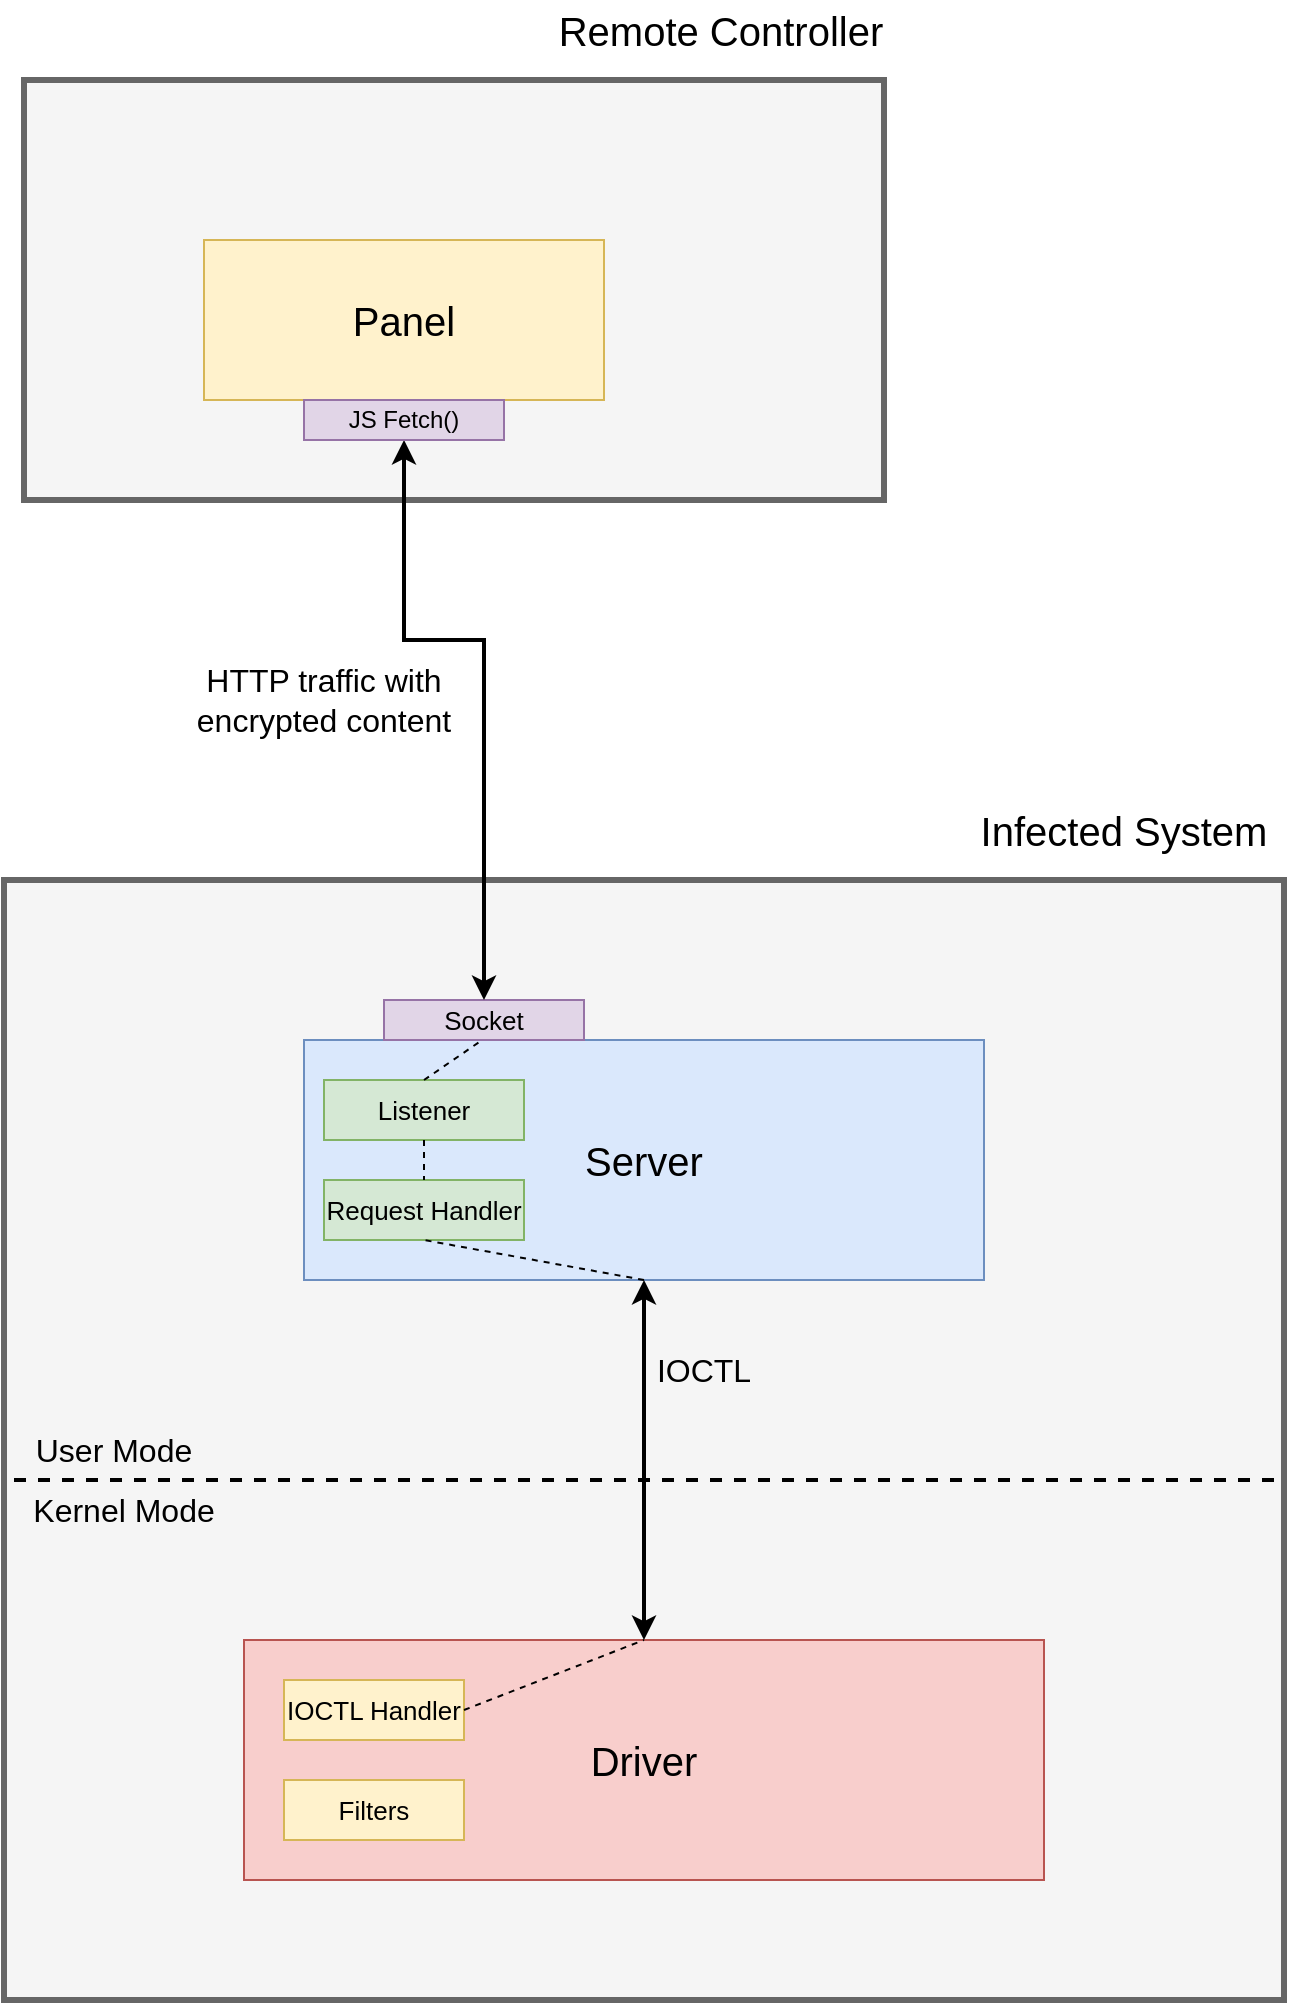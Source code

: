 <mxfile version="26.0.16">
  <diagram name="Page-1" id="k5dUX5pplOjQUhDboOMS">
    <mxGraphModel dx="1333" dy="1871" grid="1" gridSize="10" guides="1" tooltips="1" connect="1" arrows="1" fold="1" page="1" pageScale="1" pageWidth="850" pageHeight="1100" math="0" shadow="0">
      <root>
        <mxCell id="0" />
        <mxCell id="1" parent="0" />
        <mxCell id="G7iFXVLy7NBETYlN1xpA-8" value="" style="rounded=0;whiteSpace=wrap;html=1;fillColor=#f5f5f5;movable=1;resizable=1;rotatable=1;deletable=1;editable=1;locked=0;connectable=1;strokeWidth=3;fontColor=#333333;strokeColor=#666666;" vertex="1" parent="1">
          <mxGeometry x="80" y="-30" width="640" height="560" as="geometry" />
        </mxCell>
        <mxCell id="G7iFXVLy7NBETYlN1xpA-1" value="&lt;font style=&quot;font-size: 20px;&quot;&gt;Driver&lt;/font&gt;" style="rounded=0;whiteSpace=wrap;html=1;fillColor=#f8cecc;strokeColor=#b85450;" vertex="1" parent="1">
          <mxGeometry x="200" y="350" width="400" height="120" as="geometry" />
        </mxCell>
        <mxCell id="G7iFXVLy7NBETYlN1xpA-3" value="" style="endArrow=none;dashed=1;html=1;rounded=0;strokeWidth=2;" edge="1" parent="1">
          <mxGeometry width="50" height="50" relative="1" as="geometry">
            <mxPoint x="85" y="270" as="sourcePoint" />
            <mxPoint x="715" y="270" as="targetPoint" />
          </mxGeometry>
        </mxCell>
        <mxCell id="G7iFXVLy7NBETYlN1xpA-5" value="&lt;font style=&quot;font-size: 16px;&quot;&gt;Kernel Mode&lt;/font&gt;" style="text;html=1;align=center;verticalAlign=middle;whiteSpace=wrap;rounded=0;" vertex="1" parent="1">
          <mxGeometry x="90" y="270" width="100" height="30" as="geometry" />
        </mxCell>
        <mxCell id="G7iFXVLy7NBETYlN1xpA-7" value="&lt;font style=&quot;font-size: 16px;&quot;&gt;User Mode&lt;/font&gt;" style="text;html=1;align=center;verticalAlign=middle;whiteSpace=wrap;rounded=0;" vertex="1" parent="1">
          <mxGeometry x="85" y="240" width="100" height="30" as="geometry" />
        </mxCell>
        <mxCell id="G7iFXVLy7NBETYlN1xpA-12" value="&lt;font style=&quot;font-size: 20px;&quot;&gt;Server&lt;/font&gt;" style="rounded=0;whiteSpace=wrap;html=1;fillColor=#dae8fc;strokeColor=#6c8ebf;" vertex="1" parent="1">
          <mxGeometry x="230" y="50" width="340" height="120" as="geometry" />
        </mxCell>
        <mxCell id="G7iFXVLy7NBETYlN1xpA-13" value="&lt;font style=&quot;font-size: 13px;&quot;&gt;Socket&lt;/font&gt;" style="rounded=0;whiteSpace=wrap;html=1;fillColor=#e1d5e7;strokeColor=#9673a6;" vertex="1" parent="1">
          <mxGeometry x="270" y="30" width="100" height="20" as="geometry" />
        </mxCell>
        <mxCell id="G7iFXVLy7NBETYlN1xpA-14" value="" style="endArrow=classic;startArrow=classic;html=1;rounded=0;strokeWidth=2;exitX=0.5;exitY=0;exitDx=0;exitDy=0;" edge="1" parent="1" source="G7iFXVLy7NBETYlN1xpA-1">
          <mxGeometry width="50" height="50" relative="1" as="geometry">
            <mxPoint x="400" y="370" as="sourcePoint" />
            <mxPoint x="400" y="170" as="targetPoint" />
          </mxGeometry>
        </mxCell>
        <mxCell id="G7iFXVLy7NBETYlN1xpA-15" value="&lt;font style=&quot;font-size: 16px;&quot;&gt;IOCTL&lt;/font&gt;" style="text;html=1;align=center;verticalAlign=middle;whiteSpace=wrap;rounded=0;" vertex="1" parent="1">
          <mxGeometry x="400" y="200" width="60" height="30" as="geometry" />
        </mxCell>
        <mxCell id="G7iFXVLy7NBETYlN1xpA-18" value="&lt;font style=&quot;font-size: 13px;&quot;&gt;IOCTL Handler&lt;/font&gt;" style="rounded=0;whiteSpace=wrap;html=1;fillColor=#fff2cc;strokeColor=#d6b656;" vertex="1" parent="1">
          <mxGeometry x="220" y="370" width="90" height="30" as="geometry" />
        </mxCell>
        <mxCell id="G7iFXVLy7NBETYlN1xpA-19" value="&lt;font style=&quot;font-size: 13px;&quot;&gt;Filters&lt;/font&gt;" style="rounded=0;whiteSpace=wrap;html=1;fillColor=#fff2cc;strokeColor=#d6b656;" vertex="1" parent="1">
          <mxGeometry x="220" y="420" width="90" height="30" as="geometry" />
        </mxCell>
        <mxCell id="G7iFXVLy7NBETYlN1xpA-21" value="&lt;font style=&quot;font-size: 13px;&quot;&gt;Request Handler&lt;/font&gt;" style="rounded=0;whiteSpace=wrap;html=1;fillColor=#d5e8d4;strokeColor=#82b366;" vertex="1" parent="1">
          <mxGeometry x="240" y="120" width="100" height="30" as="geometry" />
        </mxCell>
        <mxCell id="G7iFXVLy7NBETYlN1xpA-24" value="&lt;font style=&quot;font-size: 13px;&quot;&gt;Listener&lt;/font&gt;" style="rounded=0;whiteSpace=wrap;html=1;fillColor=#d5e8d4;strokeColor=#82b366;" vertex="1" parent="1">
          <mxGeometry x="240" y="70" width="100" height="30" as="geometry" />
        </mxCell>
        <mxCell id="G7iFXVLy7NBETYlN1xpA-25" value="" style="endArrow=none;dashed=1;html=1;rounded=0;exitX=0.5;exitY=0;exitDx=0;exitDy=0;entryX=0.485;entryY=1.022;entryDx=0;entryDy=0;entryPerimeter=0;" edge="1" parent="1" source="G7iFXVLy7NBETYlN1xpA-24" target="G7iFXVLy7NBETYlN1xpA-13">
          <mxGeometry width="50" height="50" relative="1" as="geometry">
            <mxPoint x="270" y="100" as="sourcePoint" />
            <mxPoint x="320" y="50" as="targetPoint" />
          </mxGeometry>
        </mxCell>
        <mxCell id="G7iFXVLy7NBETYlN1xpA-28" value="" style="endArrow=none;dashed=1;html=1;rounded=0;entryX=0.5;entryY=0;entryDx=0;entryDy=0;exitX=1;exitY=0.5;exitDx=0;exitDy=0;" edge="1" parent="1" source="G7iFXVLy7NBETYlN1xpA-18" target="G7iFXVLy7NBETYlN1xpA-1">
          <mxGeometry width="50" height="50" relative="1" as="geometry">
            <mxPoint x="370" y="320" as="sourcePoint" />
            <mxPoint x="420" y="270" as="targetPoint" />
          </mxGeometry>
        </mxCell>
        <mxCell id="G7iFXVLy7NBETYlN1xpA-29" value="" style="endArrow=none;dashed=1;html=1;rounded=0;entryX=0.5;entryY=1;entryDx=0;entryDy=0;exitX=0.5;exitY=1;exitDx=0;exitDy=0;" edge="1" parent="1" source="G7iFXVLy7NBETYlN1xpA-12" target="G7iFXVLy7NBETYlN1xpA-21">
          <mxGeometry width="50" height="50" relative="1" as="geometry">
            <mxPoint x="370" y="230" as="sourcePoint" />
            <mxPoint x="420" y="180" as="targetPoint" />
          </mxGeometry>
        </mxCell>
        <mxCell id="G7iFXVLy7NBETYlN1xpA-30" value="" style="endArrow=none;dashed=1;html=1;rounded=0;" edge="1" parent="1" target="G7iFXVLy7NBETYlN1xpA-12">
          <mxGeometry width="50" height="50" relative="1" as="geometry">
            <mxPoint x="280" y="170" as="sourcePoint" />
            <mxPoint x="330" y="120" as="targetPoint" />
          </mxGeometry>
        </mxCell>
        <mxCell id="G7iFXVLy7NBETYlN1xpA-31" value="" style="endArrow=none;dashed=1;html=1;rounded=0;entryX=0.5;entryY=0;entryDx=0;entryDy=0;exitX=0.5;exitY=1;exitDx=0;exitDy=0;" edge="1" parent="1" source="G7iFXVLy7NBETYlN1xpA-24" target="G7iFXVLy7NBETYlN1xpA-21">
          <mxGeometry width="50" height="50" relative="1" as="geometry">
            <mxPoint x="300" y="200" as="sourcePoint" />
            <mxPoint x="350" y="150" as="targetPoint" />
          </mxGeometry>
        </mxCell>
        <mxCell id="G7iFXVLy7NBETYlN1xpA-33" value="&lt;font style=&quot;font-size: 20px;&quot;&gt;Infected System&lt;/font&gt;" style="text;html=1;align=center;verticalAlign=middle;whiteSpace=wrap;rounded=0;" vertex="1" parent="1">
          <mxGeometry x="560" y="-70" width="160" height="30" as="geometry" />
        </mxCell>
        <mxCell id="G7iFXVLy7NBETYlN1xpA-34" value="" style="rounded=0;whiteSpace=wrap;html=1;fillColor=#f5f5f5;strokeWidth=3;fontColor=#333333;strokeColor=#666666;" vertex="1" parent="1">
          <mxGeometry x="90" y="-430" width="430" height="210" as="geometry" />
        </mxCell>
        <mxCell id="G7iFXVLy7NBETYlN1xpA-37" value="&lt;font style=&quot;font-size: 20px;&quot;&gt;Remote Controller&lt;/font&gt;" style="text;html=1;align=center;verticalAlign=middle;whiteSpace=wrap;rounded=0;" vertex="1" parent="1">
          <mxGeometry x="350" y="-470" width="177" height="30" as="geometry" />
        </mxCell>
        <mxCell id="G7iFXVLy7NBETYlN1xpA-38" value="&lt;font style=&quot;font-size: 20px;&quot;&gt;Panel&lt;/font&gt;" style="rounded=0;whiteSpace=wrap;html=1;fillColor=#fff2cc;strokeColor=#d6b656;" vertex="1" parent="1">
          <mxGeometry x="180" y="-350" width="200" height="80" as="geometry" />
        </mxCell>
        <mxCell id="G7iFXVLy7NBETYlN1xpA-40" value="" style="endArrow=classic;startArrow=classic;html=1;rounded=0;strokeWidth=2;entryX=0.5;entryY=1;entryDx=0;entryDy=0;exitX=0.5;exitY=0;exitDx=0;exitDy=0;" edge="1" parent="1" source="G7iFXVLy7NBETYlN1xpA-13" target="G7iFXVLy7NBETYlN1xpA-43">
          <mxGeometry width="50" height="50" relative="1" as="geometry">
            <mxPoint x="320" y="50" as="sourcePoint" />
            <mxPoint x="280" y="-240" as="targetPoint" />
            <Array as="points">
              <mxPoint x="320" y="-150" />
              <mxPoint x="280" y="-150" />
            </Array>
          </mxGeometry>
        </mxCell>
        <mxCell id="G7iFXVLy7NBETYlN1xpA-41" value="&lt;font style=&quot;font-size: 16px;&quot;&gt;HTTP traffic with encrypted content&lt;/font&gt;" style="text;html=1;align=center;verticalAlign=middle;whiteSpace=wrap;rounded=0;" vertex="1" parent="1">
          <mxGeometry x="160" y="-150" width="160" height="60" as="geometry" />
        </mxCell>
        <mxCell id="G7iFXVLy7NBETYlN1xpA-43" value="JS Fetch()" style="rounded=0;whiteSpace=wrap;html=1;fillColor=#e1d5e7;strokeColor=#9673a6;" vertex="1" parent="1">
          <mxGeometry x="230" y="-270" width="100" height="20" as="geometry" />
        </mxCell>
      </root>
    </mxGraphModel>
  </diagram>
</mxfile>
